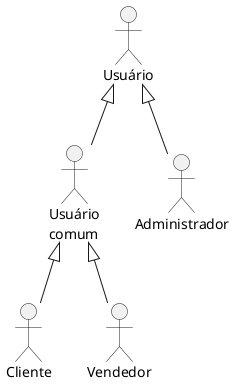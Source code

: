 @startuml

actor "Usuário" as u
actor "Usuário\ncomum" as uc
actor "Cliente" as c
actor "Vendedor" as v
actor "Administrador" as a

u <|-- uc
uc <|-- v
uc <|-- c
u <|-- a

@enduml
